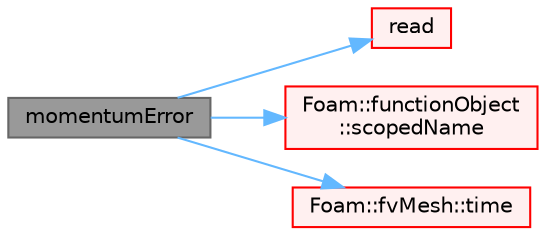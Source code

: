 digraph "momentumError"
{
 // LATEX_PDF_SIZE
  bgcolor="transparent";
  edge [fontname=Helvetica,fontsize=10,labelfontname=Helvetica,labelfontsize=10];
  node [fontname=Helvetica,fontsize=10,shape=box,height=0.2,width=0.4];
  rankdir="LR";
  Node1 [id="Node000001",label="momentumError",height=0.2,width=0.4,color="gray40", fillcolor="grey60", style="filled", fontcolor="black",tooltip=" "];
  Node1 -> Node2 [id="edge1_Node000001_Node000002",color="steelblue1",style="solid",tooltip=" "];
  Node2 [id="Node000002",label="read",height=0.2,width=0.4,color="red", fillcolor="#FFF0F0", style="filled",URL="$classFoam_1_1functionObjects_1_1momentumError.html#afac0600fef97b05534a595ce00b272ed",tooltip=" "];
  Node1 -> Node13 [id="edge2_Node000001_Node000013",color="steelblue1",style="solid",tooltip=" "];
  Node13 [id="Node000013",label="Foam::functionObject\l::scopedName",height=0.2,width=0.4,color="red", fillcolor="#FFF0F0", style="filled",URL="$classFoam_1_1functionObject.html#ac3a973c5f3a4a245b475cf4fc6de864a",tooltip=" "];
  Node1 -> Node17 [id="edge3_Node000001_Node000017",color="steelblue1",style="solid",tooltip=" "];
  Node17 [id="Node000017",label="Foam::fvMesh::time",height=0.2,width=0.4,color="red", fillcolor="#FFF0F0", style="filled",URL="$classFoam_1_1fvMesh.html#a2abfb6ffb81a9ffbf408030674873052",tooltip=" "];
}
